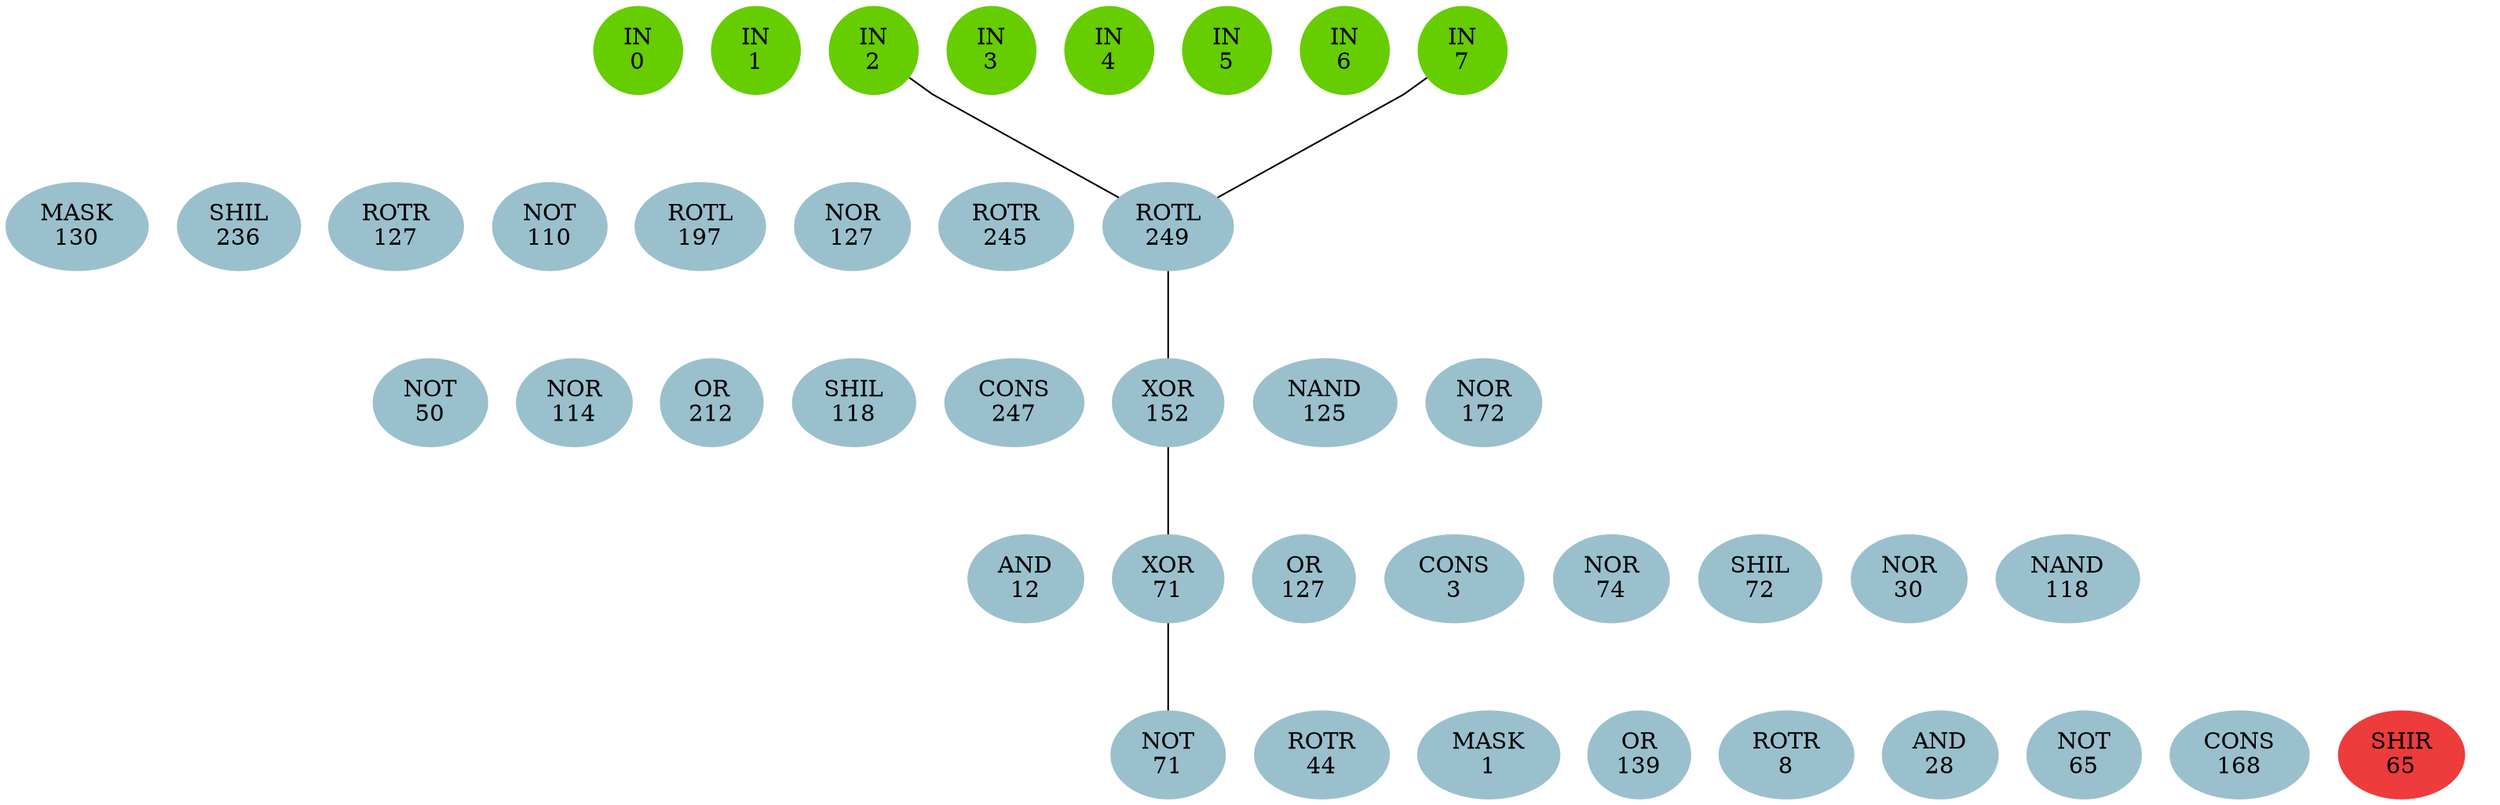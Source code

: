 graph EACircuit {
rankdir=BT;
ranksep=0.75;
ordering=out;
splines=polyline;
node [style=filled, color=lightblue2];

{ rank=same;
node [color=chartreuse3];
"-1_0"[label="IN\n0"];
node [color=chartreuse3];
"-1_1"[label="IN\n1"];
node [color=chartreuse3];
"-1_2"[label="IN\n2"];
node [color=chartreuse3];
"-1_3"[label="IN\n3"];
node [color=chartreuse3];
"-1_4"[label="IN\n4"];
node [color=chartreuse3];
"-1_5"[label="IN\n5"];
node [color=chartreuse3];
"-1_6"[label="IN\n6"];
node [color=chartreuse3];
"-1_7"[label="IN\n7"];
}
{ rank=same;
node [color=lightblue3];
"0_0"[label="MASK\n130"];
node [color=lightblue3];
"0_1"[label="SHIL\n236"];
node [color=lightblue3];
"0_2"[label="ROTR\n127"];
node [color=lightblue3];
"0_3"[label="NOT\n110"];
node [color=lightblue3];
"0_4"[label="ROTL\n197"];
node [color=lightblue3];
"0_5"[label="NOR\n127"];
node [color=lightblue3];
"0_6"[label="ROTR\n245"];
node [color=lightblue3];
"0_7"[label="ROTL\n249"];
}
{ rank=same;
node [color=lightblue3];
"1_0"[label="NOT\n50"];
node [color=lightblue3];
"1_1"[label="NOR\n114"];
node [color=lightblue3];
"1_2"[label="OR\n212"];
node [color=lightblue3];
"1_3"[label="SHIL\n118"];
node [color=lightblue3];
"1_4"[label="CONS\n247"];
node [color=lightblue3];
"1_5"[label="XOR\n152"];
node [color=lightblue3];
"1_6"[label="NAND\n125"];
node [color=lightblue3];
"1_7"[label="NOR\n172"];
}
{ rank=same;
node [color=lightblue3];
"2_0"[label="AND\n12"];
node [color=lightblue3];
"2_1"[label="XOR\n71"];
node [color=lightblue3];
"2_2"[label="OR\n127"];
node [color=lightblue3];
"2_3"[label="CONS\n3"];
node [color=lightblue3];
"2_4"[label="NOR\n74"];
node [color=lightblue3];
"2_5"[label="SHIL\n72"];
node [color=lightblue3];
"2_6"[label="NOR\n30"];
node [color=lightblue3];
"2_7"[label="NAND\n118"];
}
{ rank=same;
node [color=lightblue3];
"3_0"[label="NOT\n71"];
node [color=lightblue3];
"3_1"[label="ROTR\n44"];
node [color=lightblue3];
"3_2"[label="MASK\n1"];
node [color=lightblue3];
"3_3"[label="OR\n139"];
node [color=lightblue3];
"3_4"[label="ROTR\n8"];
node [color=lightblue3];
"3_5"[label="AND\n28"];
node [color=lightblue3];
"3_6"[label="NOT\n65"];
node [color=lightblue3];
"3_7"[label="CONS\n168"];
}
{ rank=same;
node [color=brown2];
"4_0"[label="SHIR\n65"];
}
edge[style=invis];
"-1_0" -- "-1_1" -- "-1_2" -- "-1_3" -- "-1_4" -- "-1_5" -- "-1_6" -- "-1_7";
"0_0" -- "0_1" -- "0_2" -- "0_3" -- "0_4" -- "0_5" -- "0_6" -- "0_7";
"1_0" -- "1_1" -- "1_2" -- "1_3" -- "1_4" -- "1_5" -- "1_6" -- "1_7";
"2_0" -- "2_1" -- "2_2" -- "2_3" -- "2_4" -- "2_5" -- "2_6" -- "2_7";
"3_0" -- "3_1" -- "3_2" -- "3_3" -- "3_4" -- "3_5" -- "3_6" -- "3_7";
"4_0" -- "4_0";
edge[style=solid];
"0_7" -- "-1_2";
"0_7" -- "-1_7";
"1_5" -- "0_7";
"2_1" -- "1_5";
"3_0" -- "2_1";
}